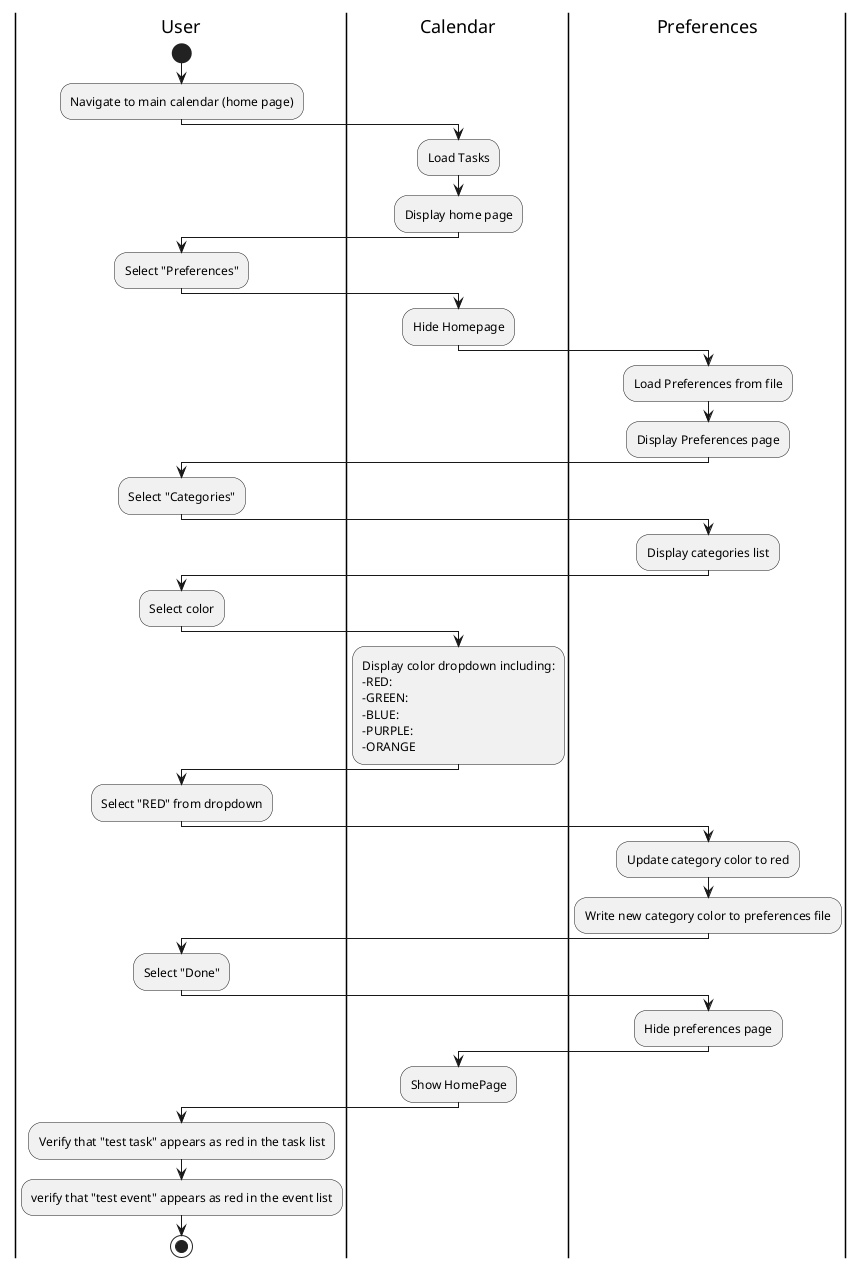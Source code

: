@startuml
|User|
start


|User|
:Navigate to main calendar (home page);

|Calendar|
:Load Tasks;
:Display home page;

|User|
:Select "Preferences";

|Calendar|
:Hide Homepage;

|Preferences|
:Load Preferences from file;
:Display Preferences page;

|User|
:Select "Categories";

|Preferences|
:Display categories list;

|User|
:Select color;

|Calendar|
:Display color dropdown including:
-RED:
-GREEN:
-BLUE:
-PURPLE:
-ORANGE;

|User|
:Select "RED" from dropdown;

|Preferences|
:Update category color to red;
:Write new category color to preferences file;

|User|
:Select "Done";

|Preferences|
:Hide preferences page;

|Calendar|
:Show HomePage;

|User|
:Verify that "test task" appears as red in the task list;
:verify that "test event" appears as red in the event list;
stop

@enduml
